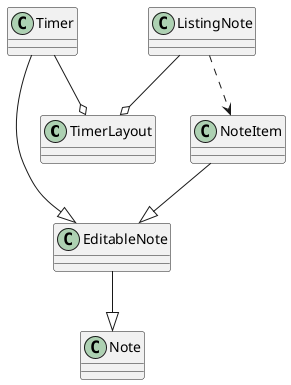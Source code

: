 @startuml

class TimerLayout
class Timer
class ListingNote
class NoteItem
class EditableNote
class Note 



ListingNote --o TimerLayout
Timer --o TimerLayout
EditableNote --|> Note

Timer --|> EditableNote
NoteItem --|> EditableNote
ListingNote ..> NoteItem


@enduml